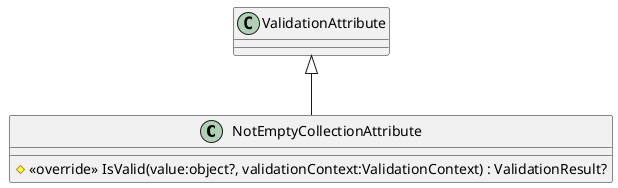@startuml
class NotEmptyCollectionAttribute {
    # <<override>> IsValid(value:object?, validationContext:ValidationContext) : ValidationResult?
}
ValidationAttribute <|-- NotEmptyCollectionAttribute
@enduml
